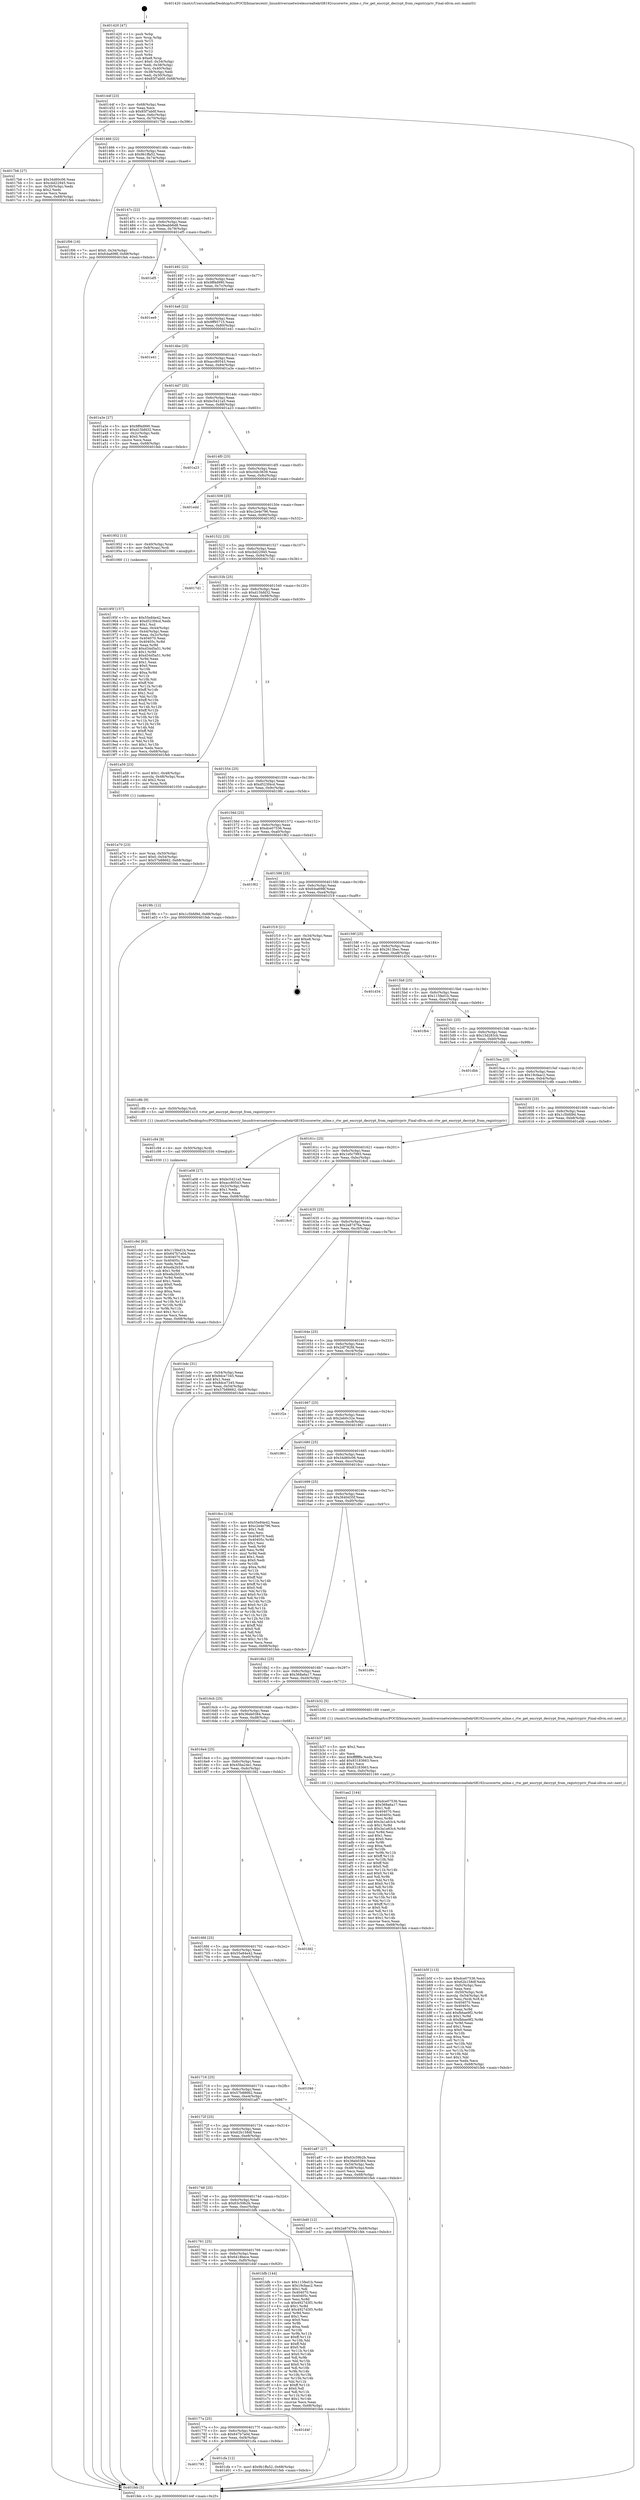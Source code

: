 digraph "0x401420" {
  label = "0x401420 (/mnt/c/Users/mathe/Desktop/tcc/POCII/binaries/extr_linuxdriversnetwirelessrealtekrtl8192cucorertw_mlme.c_rtw_get_encrypt_decrypt_from_registrypriv_Final-ollvm.out::main(0))"
  labelloc = "t"
  node[shape=record]

  Entry [label="",width=0.3,height=0.3,shape=circle,fillcolor=black,style=filled]
  "0x40144f" [label="{
     0x40144f [23]\l
     | [instrs]\l
     &nbsp;&nbsp;0x40144f \<+3\>: mov -0x68(%rbp),%eax\l
     &nbsp;&nbsp;0x401452 \<+2\>: mov %eax,%ecx\l
     &nbsp;&nbsp;0x401454 \<+6\>: sub $0x85f7ab0f,%ecx\l
     &nbsp;&nbsp;0x40145a \<+3\>: mov %eax,-0x6c(%rbp)\l
     &nbsp;&nbsp;0x40145d \<+3\>: mov %ecx,-0x70(%rbp)\l
     &nbsp;&nbsp;0x401460 \<+6\>: je 00000000004017b6 \<main+0x396\>\l
  }"]
  "0x4017b6" [label="{
     0x4017b6 [27]\l
     | [instrs]\l
     &nbsp;&nbsp;0x4017b6 \<+5\>: mov $0x34d60c06,%eax\l
     &nbsp;&nbsp;0x4017bb \<+5\>: mov $0xcbd22945,%ecx\l
     &nbsp;&nbsp;0x4017c0 \<+3\>: mov -0x30(%rbp),%edx\l
     &nbsp;&nbsp;0x4017c3 \<+3\>: cmp $0x2,%edx\l
     &nbsp;&nbsp;0x4017c6 \<+3\>: cmovne %ecx,%eax\l
     &nbsp;&nbsp;0x4017c9 \<+3\>: mov %eax,-0x68(%rbp)\l
     &nbsp;&nbsp;0x4017cc \<+5\>: jmp 0000000000401feb \<main+0xbcb\>\l
  }"]
  "0x401466" [label="{
     0x401466 [22]\l
     | [instrs]\l
     &nbsp;&nbsp;0x401466 \<+5\>: jmp 000000000040146b \<main+0x4b\>\l
     &nbsp;&nbsp;0x40146b \<+3\>: mov -0x6c(%rbp),%eax\l
     &nbsp;&nbsp;0x40146e \<+5\>: sub $0x9b1ffa52,%eax\l
     &nbsp;&nbsp;0x401473 \<+3\>: mov %eax,-0x74(%rbp)\l
     &nbsp;&nbsp;0x401476 \<+6\>: je 0000000000401f06 \<main+0xae6\>\l
  }"]
  "0x401feb" [label="{
     0x401feb [5]\l
     | [instrs]\l
     &nbsp;&nbsp;0x401feb \<+5\>: jmp 000000000040144f \<main+0x2f\>\l
  }"]
  "0x401420" [label="{
     0x401420 [47]\l
     | [instrs]\l
     &nbsp;&nbsp;0x401420 \<+1\>: push %rbp\l
     &nbsp;&nbsp;0x401421 \<+3\>: mov %rsp,%rbp\l
     &nbsp;&nbsp;0x401424 \<+2\>: push %r15\l
     &nbsp;&nbsp;0x401426 \<+2\>: push %r14\l
     &nbsp;&nbsp;0x401428 \<+2\>: push %r13\l
     &nbsp;&nbsp;0x40142a \<+2\>: push %r12\l
     &nbsp;&nbsp;0x40142c \<+1\>: push %rbx\l
     &nbsp;&nbsp;0x40142d \<+7\>: sub $0xe8,%rsp\l
     &nbsp;&nbsp;0x401434 \<+7\>: movl $0x0,-0x34(%rbp)\l
     &nbsp;&nbsp;0x40143b \<+3\>: mov %edi,-0x38(%rbp)\l
     &nbsp;&nbsp;0x40143e \<+4\>: mov %rsi,-0x40(%rbp)\l
     &nbsp;&nbsp;0x401442 \<+3\>: mov -0x38(%rbp),%edi\l
     &nbsp;&nbsp;0x401445 \<+3\>: mov %edi,-0x30(%rbp)\l
     &nbsp;&nbsp;0x401448 \<+7\>: movl $0x85f7ab0f,-0x68(%rbp)\l
  }"]
  Exit [label="",width=0.3,height=0.3,shape=circle,fillcolor=black,style=filled,peripheries=2]
  "0x401f06" [label="{
     0x401f06 [19]\l
     | [instrs]\l
     &nbsp;&nbsp;0x401f06 \<+7\>: movl $0x0,-0x34(%rbp)\l
     &nbsp;&nbsp;0x401f0d \<+7\>: movl $0xfcba698f,-0x68(%rbp)\l
     &nbsp;&nbsp;0x401f14 \<+5\>: jmp 0000000000401feb \<main+0xbcb\>\l
  }"]
  "0x40147c" [label="{
     0x40147c [22]\l
     | [instrs]\l
     &nbsp;&nbsp;0x40147c \<+5\>: jmp 0000000000401481 \<main+0x61\>\l
     &nbsp;&nbsp;0x401481 \<+3\>: mov -0x6c(%rbp),%eax\l
     &nbsp;&nbsp;0x401484 \<+5\>: sub $0x9eabb6d8,%eax\l
     &nbsp;&nbsp;0x401489 \<+3\>: mov %eax,-0x78(%rbp)\l
     &nbsp;&nbsp;0x40148c \<+6\>: je 0000000000401ef5 \<main+0xad5\>\l
  }"]
  "0x401793" [label="{
     0x401793\l
  }", style=dashed]
  "0x401ef5" [label="{
     0x401ef5\l
  }", style=dashed]
  "0x401492" [label="{
     0x401492 [22]\l
     | [instrs]\l
     &nbsp;&nbsp;0x401492 \<+5\>: jmp 0000000000401497 \<main+0x77\>\l
     &nbsp;&nbsp;0x401497 \<+3\>: mov -0x6c(%rbp),%eax\l
     &nbsp;&nbsp;0x40149a \<+5\>: sub $0x9ff4d990,%eax\l
     &nbsp;&nbsp;0x40149f \<+3\>: mov %eax,-0x7c(%rbp)\l
     &nbsp;&nbsp;0x4014a2 \<+6\>: je 0000000000401ee9 \<main+0xac9\>\l
  }"]
  "0x401cfa" [label="{
     0x401cfa [12]\l
     | [instrs]\l
     &nbsp;&nbsp;0x401cfa \<+7\>: movl $0x9b1ffa52,-0x68(%rbp)\l
     &nbsp;&nbsp;0x401d01 \<+5\>: jmp 0000000000401feb \<main+0xbcb\>\l
  }"]
  "0x401ee9" [label="{
     0x401ee9\l
  }", style=dashed]
  "0x4014a8" [label="{
     0x4014a8 [22]\l
     | [instrs]\l
     &nbsp;&nbsp;0x4014a8 \<+5\>: jmp 00000000004014ad \<main+0x8d\>\l
     &nbsp;&nbsp;0x4014ad \<+3\>: mov -0x6c(%rbp),%eax\l
     &nbsp;&nbsp;0x4014b0 \<+5\>: sub $0x9ff95715,%eax\l
     &nbsp;&nbsp;0x4014b5 \<+3\>: mov %eax,-0x80(%rbp)\l
     &nbsp;&nbsp;0x4014b8 \<+6\>: je 0000000000401e41 \<main+0xa21\>\l
  }"]
  "0x40177a" [label="{
     0x40177a [25]\l
     | [instrs]\l
     &nbsp;&nbsp;0x40177a \<+5\>: jmp 000000000040177f \<main+0x35f\>\l
     &nbsp;&nbsp;0x40177f \<+3\>: mov -0x6c(%rbp),%eax\l
     &nbsp;&nbsp;0x401782 \<+5\>: sub $0x647b7a0d,%eax\l
     &nbsp;&nbsp;0x401787 \<+6\>: mov %eax,-0xf4(%rbp)\l
     &nbsp;&nbsp;0x40178d \<+6\>: je 0000000000401cfa \<main+0x8da\>\l
  }"]
  "0x401e41" [label="{
     0x401e41\l
  }", style=dashed]
  "0x4014be" [label="{
     0x4014be [25]\l
     | [instrs]\l
     &nbsp;&nbsp;0x4014be \<+5\>: jmp 00000000004014c3 \<main+0xa3\>\l
     &nbsp;&nbsp;0x4014c3 \<+3\>: mov -0x6c(%rbp),%eax\l
     &nbsp;&nbsp;0x4014c6 \<+5\>: sub $0xacc80543,%eax\l
     &nbsp;&nbsp;0x4014cb \<+6\>: mov %eax,-0x84(%rbp)\l
     &nbsp;&nbsp;0x4014d1 \<+6\>: je 0000000000401a3e \<main+0x61e\>\l
  }"]
  "0x401d4f" [label="{
     0x401d4f\l
  }", style=dashed]
  "0x401a3e" [label="{
     0x401a3e [27]\l
     | [instrs]\l
     &nbsp;&nbsp;0x401a3e \<+5\>: mov $0x9ff4d990,%eax\l
     &nbsp;&nbsp;0x401a43 \<+5\>: mov $0xd15bfd32,%ecx\l
     &nbsp;&nbsp;0x401a48 \<+3\>: mov -0x2c(%rbp),%edx\l
     &nbsp;&nbsp;0x401a4b \<+3\>: cmp $0x0,%edx\l
     &nbsp;&nbsp;0x401a4e \<+3\>: cmove %ecx,%eax\l
     &nbsp;&nbsp;0x401a51 \<+3\>: mov %eax,-0x68(%rbp)\l
     &nbsp;&nbsp;0x401a54 \<+5\>: jmp 0000000000401feb \<main+0xbcb\>\l
  }"]
  "0x4014d7" [label="{
     0x4014d7 [25]\l
     | [instrs]\l
     &nbsp;&nbsp;0x4014d7 \<+5\>: jmp 00000000004014dc \<main+0xbc\>\l
     &nbsp;&nbsp;0x4014dc \<+3\>: mov -0x6c(%rbp),%eax\l
     &nbsp;&nbsp;0x4014df \<+5\>: sub $0xbc5421a5,%eax\l
     &nbsp;&nbsp;0x4014e4 \<+6\>: mov %eax,-0x88(%rbp)\l
     &nbsp;&nbsp;0x4014ea \<+6\>: je 0000000000401a23 \<main+0x603\>\l
  }"]
  "0x401c9d" [label="{
     0x401c9d [93]\l
     | [instrs]\l
     &nbsp;&nbsp;0x401c9d \<+5\>: mov $0x115fed1b,%eax\l
     &nbsp;&nbsp;0x401ca2 \<+5\>: mov $0x647b7a0d,%ecx\l
     &nbsp;&nbsp;0x401ca7 \<+7\>: mov 0x404070,%edx\l
     &nbsp;&nbsp;0x401cae \<+7\>: mov 0x40405c,%esi\l
     &nbsp;&nbsp;0x401cb5 \<+3\>: mov %edx,%r8d\l
     &nbsp;&nbsp;0x401cb8 \<+7\>: add $0xefa2b534,%r8d\l
     &nbsp;&nbsp;0x401cbf \<+4\>: sub $0x1,%r8d\l
     &nbsp;&nbsp;0x401cc3 \<+7\>: sub $0xefa2b534,%r8d\l
     &nbsp;&nbsp;0x401cca \<+4\>: imul %r8d,%edx\l
     &nbsp;&nbsp;0x401cce \<+3\>: and $0x1,%edx\l
     &nbsp;&nbsp;0x401cd1 \<+3\>: cmp $0x0,%edx\l
     &nbsp;&nbsp;0x401cd4 \<+4\>: sete %r9b\l
     &nbsp;&nbsp;0x401cd8 \<+3\>: cmp $0xa,%esi\l
     &nbsp;&nbsp;0x401cdb \<+4\>: setl %r10b\l
     &nbsp;&nbsp;0x401cdf \<+3\>: mov %r9b,%r11b\l
     &nbsp;&nbsp;0x401ce2 \<+3\>: and %r10b,%r11b\l
     &nbsp;&nbsp;0x401ce5 \<+3\>: xor %r10b,%r9b\l
     &nbsp;&nbsp;0x401ce8 \<+3\>: or %r9b,%r11b\l
     &nbsp;&nbsp;0x401ceb \<+4\>: test $0x1,%r11b\l
     &nbsp;&nbsp;0x401cef \<+3\>: cmovne %ecx,%eax\l
     &nbsp;&nbsp;0x401cf2 \<+3\>: mov %eax,-0x68(%rbp)\l
     &nbsp;&nbsp;0x401cf5 \<+5\>: jmp 0000000000401feb \<main+0xbcb\>\l
  }"]
  "0x401a23" [label="{
     0x401a23\l
  }", style=dashed]
  "0x4014f0" [label="{
     0x4014f0 [25]\l
     | [instrs]\l
     &nbsp;&nbsp;0x4014f0 \<+5\>: jmp 00000000004014f5 \<main+0xd5\>\l
     &nbsp;&nbsp;0x4014f5 \<+3\>: mov -0x6c(%rbp),%eax\l
     &nbsp;&nbsp;0x4014f8 \<+5\>: sub $0xc0dc3639,%eax\l
     &nbsp;&nbsp;0x4014fd \<+6\>: mov %eax,-0x8c(%rbp)\l
     &nbsp;&nbsp;0x401503 \<+6\>: je 0000000000401edd \<main+0xabd\>\l
  }"]
  "0x401c94" [label="{
     0x401c94 [9]\l
     | [instrs]\l
     &nbsp;&nbsp;0x401c94 \<+4\>: mov -0x50(%rbp),%rdi\l
     &nbsp;&nbsp;0x401c98 \<+5\>: call 0000000000401030 \<free@plt\>\l
     | [calls]\l
     &nbsp;&nbsp;0x401030 \{1\} (unknown)\l
  }"]
  "0x401edd" [label="{
     0x401edd\l
  }", style=dashed]
  "0x401509" [label="{
     0x401509 [25]\l
     | [instrs]\l
     &nbsp;&nbsp;0x401509 \<+5\>: jmp 000000000040150e \<main+0xee\>\l
     &nbsp;&nbsp;0x40150e \<+3\>: mov -0x6c(%rbp),%eax\l
     &nbsp;&nbsp;0x401511 \<+5\>: sub $0xc2e4e796,%eax\l
     &nbsp;&nbsp;0x401516 \<+6\>: mov %eax,-0x90(%rbp)\l
     &nbsp;&nbsp;0x40151c \<+6\>: je 0000000000401952 \<main+0x532\>\l
  }"]
  "0x401761" [label="{
     0x401761 [25]\l
     | [instrs]\l
     &nbsp;&nbsp;0x401761 \<+5\>: jmp 0000000000401766 \<main+0x346\>\l
     &nbsp;&nbsp;0x401766 \<+3\>: mov -0x6c(%rbp),%eax\l
     &nbsp;&nbsp;0x401769 \<+5\>: sub $0x6418bece,%eax\l
     &nbsp;&nbsp;0x40176e \<+6\>: mov %eax,-0xf0(%rbp)\l
     &nbsp;&nbsp;0x401774 \<+6\>: je 0000000000401d4f \<main+0x92f\>\l
  }"]
  "0x401952" [label="{
     0x401952 [13]\l
     | [instrs]\l
     &nbsp;&nbsp;0x401952 \<+4\>: mov -0x40(%rbp),%rax\l
     &nbsp;&nbsp;0x401956 \<+4\>: mov 0x8(%rax),%rdi\l
     &nbsp;&nbsp;0x40195a \<+5\>: call 0000000000401060 \<atoi@plt\>\l
     | [calls]\l
     &nbsp;&nbsp;0x401060 \{1\} (unknown)\l
  }"]
  "0x401522" [label="{
     0x401522 [25]\l
     | [instrs]\l
     &nbsp;&nbsp;0x401522 \<+5\>: jmp 0000000000401527 \<main+0x107\>\l
     &nbsp;&nbsp;0x401527 \<+3\>: mov -0x6c(%rbp),%eax\l
     &nbsp;&nbsp;0x40152a \<+5\>: sub $0xcbd22945,%eax\l
     &nbsp;&nbsp;0x40152f \<+6\>: mov %eax,-0x94(%rbp)\l
     &nbsp;&nbsp;0x401535 \<+6\>: je 00000000004017d1 \<main+0x3b1\>\l
  }"]
  "0x401bfb" [label="{
     0x401bfb [144]\l
     | [instrs]\l
     &nbsp;&nbsp;0x401bfb \<+5\>: mov $0x115fed1b,%eax\l
     &nbsp;&nbsp;0x401c00 \<+5\>: mov $0x19cfaac2,%ecx\l
     &nbsp;&nbsp;0x401c05 \<+2\>: mov $0x1,%dl\l
     &nbsp;&nbsp;0x401c07 \<+7\>: mov 0x404070,%esi\l
     &nbsp;&nbsp;0x401c0e \<+7\>: mov 0x40405c,%edi\l
     &nbsp;&nbsp;0x401c15 \<+3\>: mov %esi,%r8d\l
     &nbsp;&nbsp;0x401c18 \<+7\>: sub $0x4927d3f3,%r8d\l
     &nbsp;&nbsp;0x401c1f \<+4\>: sub $0x1,%r8d\l
     &nbsp;&nbsp;0x401c23 \<+7\>: add $0x4927d3f3,%r8d\l
     &nbsp;&nbsp;0x401c2a \<+4\>: imul %r8d,%esi\l
     &nbsp;&nbsp;0x401c2e \<+3\>: and $0x1,%esi\l
     &nbsp;&nbsp;0x401c31 \<+3\>: cmp $0x0,%esi\l
     &nbsp;&nbsp;0x401c34 \<+4\>: sete %r9b\l
     &nbsp;&nbsp;0x401c38 \<+3\>: cmp $0xa,%edi\l
     &nbsp;&nbsp;0x401c3b \<+4\>: setl %r10b\l
     &nbsp;&nbsp;0x401c3f \<+3\>: mov %r9b,%r11b\l
     &nbsp;&nbsp;0x401c42 \<+4\>: xor $0xff,%r11b\l
     &nbsp;&nbsp;0x401c46 \<+3\>: mov %r10b,%bl\l
     &nbsp;&nbsp;0x401c49 \<+3\>: xor $0xff,%bl\l
     &nbsp;&nbsp;0x401c4c \<+3\>: xor $0x0,%dl\l
     &nbsp;&nbsp;0x401c4f \<+3\>: mov %r11b,%r14b\l
     &nbsp;&nbsp;0x401c52 \<+4\>: and $0x0,%r14b\l
     &nbsp;&nbsp;0x401c56 \<+3\>: and %dl,%r9b\l
     &nbsp;&nbsp;0x401c59 \<+3\>: mov %bl,%r15b\l
     &nbsp;&nbsp;0x401c5c \<+4\>: and $0x0,%r15b\l
     &nbsp;&nbsp;0x401c60 \<+3\>: and %dl,%r10b\l
     &nbsp;&nbsp;0x401c63 \<+3\>: or %r9b,%r14b\l
     &nbsp;&nbsp;0x401c66 \<+3\>: or %r10b,%r15b\l
     &nbsp;&nbsp;0x401c69 \<+3\>: xor %r15b,%r14b\l
     &nbsp;&nbsp;0x401c6c \<+3\>: or %bl,%r11b\l
     &nbsp;&nbsp;0x401c6f \<+4\>: xor $0xff,%r11b\l
     &nbsp;&nbsp;0x401c73 \<+3\>: or $0x0,%dl\l
     &nbsp;&nbsp;0x401c76 \<+3\>: and %dl,%r11b\l
     &nbsp;&nbsp;0x401c79 \<+3\>: or %r11b,%r14b\l
     &nbsp;&nbsp;0x401c7c \<+4\>: test $0x1,%r14b\l
     &nbsp;&nbsp;0x401c80 \<+3\>: cmovne %ecx,%eax\l
     &nbsp;&nbsp;0x401c83 \<+3\>: mov %eax,-0x68(%rbp)\l
     &nbsp;&nbsp;0x401c86 \<+5\>: jmp 0000000000401feb \<main+0xbcb\>\l
  }"]
  "0x4017d1" [label="{
     0x4017d1\l
  }", style=dashed]
  "0x40153b" [label="{
     0x40153b [25]\l
     | [instrs]\l
     &nbsp;&nbsp;0x40153b \<+5\>: jmp 0000000000401540 \<main+0x120\>\l
     &nbsp;&nbsp;0x401540 \<+3\>: mov -0x6c(%rbp),%eax\l
     &nbsp;&nbsp;0x401543 \<+5\>: sub $0xd15bfd32,%eax\l
     &nbsp;&nbsp;0x401548 \<+6\>: mov %eax,-0x98(%rbp)\l
     &nbsp;&nbsp;0x40154e \<+6\>: je 0000000000401a59 \<main+0x639\>\l
  }"]
  "0x401748" [label="{
     0x401748 [25]\l
     | [instrs]\l
     &nbsp;&nbsp;0x401748 \<+5\>: jmp 000000000040174d \<main+0x32d\>\l
     &nbsp;&nbsp;0x40174d \<+3\>: mov -0x6c(%rbp),%eax\l
     &nbsp;&nbsp;0x401750 \<+5\>: sub $0x63c59b2b,%eax\l
     &nbsp;&nbsp;0x401755 \<+6\>: mov %eax,-0xec(%rbp)\l
     &nbsp;&nbsp;0x40175b \<+6\>: je 0000000000401bfb \<main+0x7db\>\l
  }"]
  "0x401a59" [label="{
     0x401a59 [23]\l
     | [instrs]\l
     &nbsp;&nbsp;0x401a59 \<+7\>: movl $0x1,-0x48(%rbp)\l
     &nbsp;&nbsp;0x401a60 \<+4\>: movslq -0x48(%rbp),%rax\l
     &nbsp;&nbsp;0x401a64 \<+4\>: shl $0x2,%rax\l
     &nbsp;&nbsp;0x401a68 \<+3\>: mov %rax,%rdi\l
     &nbsp;&nbsp;0x401a6b \<+5\>: call 0000000000401050 \<malloc@plt\>\l
     | [calls]\l
     &nbsp;&nbsp;0x401050 \{1\} (unknown)\l
  }"]
  "0x401554" [label="{
     0x401554 [25]\l
     | [instrs]\l
     &nbsp;&nbsp;0x401554 \<+5\>: jmp 0000000000401559 \<main+0x139\>\l
     &nbsp;&nbsp;0x401559 \<+3\>: mov -0x6c(%rbp),%eax\l
     &nbsp;&nbsp;0x40155c \<+5\>: sub $0xd523f4cd,%eax\l
     &nbsp;&nbsp;0x401561 \<+6\>: mov %eax,-0x9c(%rbp)\l
     &nbsp;&nbsp;0x401567 \<+6\>: je 00000000004019fc \<main+0x5dc\>\l
  }"]
  "0x401bd0" [label="{
     0x401bd0 [12]\l
     | [instrs]\l
     &nbsp;&nbsp;0x401bd0 \<+7\>: movl $0x2a87d76a,-0x68(%rbp)\l
     &nbsp;&nbsp;0x401bd7 \<+5\>: jmp 0000000000401feb \<main+0xbcb\>\l
  }"]
  "0x4019fc" [label="{
     0x4019fc [12]\l
     | [instrs]\l
     &nbsp;&nbsp;0x4019fc \<+7\>: movl $0x1c5bfd9d,-0x68(%rbp)\l
     &nbsp;&nbsp;0x401a03 \<+5\>: jmp 0000000000401feb \<main+0xbcb\>\l
  }"]
  "0x40156d" [label="{
     0x40156d [25]\l
     | [instrs]\l
     &nbsp;&nbsp;0x40156d \<+5\>: jmp 0000000000401572 \<main+0x152\>\l
     &nbsp;&nbsp;0x401572 \<+3\>: mov -0x6c(%rbp),%eax\l
     &nbsp;&nbsp;0x401575 \<+5\>: sub $0xdce07536,%eax\l
     &nbsp;&nbsp;0x40157a \<+6\>: mov %eax,-0xa0(%rbp)\l
     &nbsp;&nbsp;0x401580 \<+6\>: je 0000000000401f62 \<main+0xb42\>\l
  }"]
  "0x401b5f" [label="{
     0x401b5f [113]\l
     | [instrs]\l
     &nbsp;&nbsp;0x401b5f \<+5\>: mov $0xdce07536,%ecx\l
     &nbsp;&nbsp;0x401b64 \<+5\>: mov $0x62b158df,%edx\l
     &nbsp;&nbsp;0x401b69 \<+6\>: mov -0xfc(%rbp),%esi\l
     &nbsp;&nbsp;0x401b6f \<+3\>: imul %eax,%esi\l
     &nbsp;&nbsp;0x401b72 \<+4\>: mov -0x50(%rbp),%rdi\l
     &nbsp;&nbsp;0x401b76 \<+4\>: movslq -0x54(%rbp),%r8\l
     &nbsp;&nbsp;0x401b7a \<+4\>: mov %esi,(%rdi,%r8,4)\l
     &nbsp;&nbsp;0x401b7e \<+7\>: mov 0x404070,%eax\l
     &nbsp;&nbsp;0x401b85 \<+7\>: mov 0x40405c,%esi\l
     &nbsp;&nbsp;0x401b8c \<+3\>: mov %eax,%r9d\l
     &nbsp;&nbsp;0x401b8f \<+7\>: add $0xfbbae9f2,%r9d\l
     &nbsp;&nbsp;0x401b96 \<+4\>: sub $0x1,%r9d\l
     &nbsp;&nbsp;0x401b9a \<+7\>: sub $0xfbbae9f2,%r9d\l
     &nbsp;&nbsp;0x401ba1 \<+4\>: imul %r9d,%eax\l
     &nbsp;&nbsp;0x401ba5 \<+3\>: and $0x1,%eax\l
     &nbsp;&nbsp;0x401ba8 \<+3\>: cmp $0x0,%eax\l
     &nbsp;&nbsp;0x401bab \<+4\>: sete %r10b\l
     &nbsp;&nbsp;0x401baf \<+3\>: cmp $0xa,%esi\l
     &nbsp;&nbsp;0x401bb2 \<+4\>: setl %r11b\l
     &nbsp;&nbsp;0x401bb6 \<+3\>: mov %r10b,%bl\l
     &nbsp;&nbsp;0x401bb9 \<+3\>: and %r11b,%bl\l
     &nbsp;&nbsp;0x401bbc \<+3\>: xor %r11b,%r10b\l
     &nbsp;&nbsp;0x401bbf \<+3\>: or %r10b,%bl\l
     &nbsp;&nbsp;0x401bc2 \<+3\>: test $0x1,%bl\l
     &nbsp;&nbsp;0x401bc5 \<+3\>: cmovne %edx,%ecx\l
     &nbsp;&nbsp;0x401bc8 \<+3\>: mov %ecx,-0x68(%rbp)\l
     &nbsp;&nbsp;0x401bcb \<+5\>: jmp 0000000000401feb \<main+0xbcb\>\l
  }"]
  "0x401f62" [label="{
     0x401f62\l
  }", style=dashed]
  "0x401586" [label="{
     0x401586 [25]\l
     | [instrs]\l
     &nbsp;&nbsp;0x401586 \<+5\>: jmp 000000000040158b \<main+0x16b\>\l
     &nbsp;&nbsp;0x40158b \<+3\>: mov -0x6c(%rbp),%eax\l
     &nbsp;&nbsp;0x40158e \<+5\>: sub $0xfcba698f,%eax\l
     &nbsp;&nbsp;0x401593 \<+6\>: mov %eax,-0xa4(%rbp)\l
     &nbsp;&nbsp;0x401599 \<+6\>: je 0000000000401f19 \<main+0xaf9\>\l
  }"]
  "0x401b37" [label="{
     0x401b37 [40]\l
     | [instrs]\l
     &nbsp;&nbsp;0x401b37 \<+5\>: mov $0x2,%ecx\l
     &nbsp;&nbsp;0x401b3c \<+1\>: cltd\l
     &nbsp;&nbsp;0x401b3d \<+2\>: idiv %ecx\l
     &nbsp;&nbsp;0x401b3f \<+6\>: imul $0xfffffffe,%edx,%ecx\l
     &nbsp;&nbsp;0x401b45 \<+6\>: add $0x83183663,%ecx\l
     &nbsp;&nbsp;0x401b4b \<+3\>: add $0x1,%ecx\l
     &nbsp;&nbsp;0x401b4e \<+6\>: sub $0x83183663,%ecx\l
     &nbsp;&nbsp;0x401b54 \<+6\>: mov %ecx,-0xfc(%rbp)\l
     &nbsp;&nbsp;0x401b5a \<+5\>: call 0000000000401160 \<next_i\>\l
     | [calls]\l
     &nbsp;&nbsp;0x401160 \{1\} (/mnt/c/Users/mathe/Desktop/tcc/POCII/binaries/extr_linuxdriversnetwirelessrealtekrtl8192cucorertw_mlme.c_rtw_get_encrypt_decrypt_from_registrypriv_Final-ollvm.out::next_i)\l
  }"]
  "0x401f19" [label="{
     0x401f19 [21]\l
     | [instrs]\l
     &nbsp;&nbsp;0x401f19 \<+3\>: mov -0x34(%rbp),%eax\l
     &nbsp;&nbsp;0x401f1c \<+7\>: add $0xe8,%rsp\l
     &nbsp;&nbsp;0x401f23 \<+1\>: pop %rbx\l
     &nbsp;&nbsp;0x401f24 \<+2\>: pop %r12\l
     &nbsp;&nbsp;0x401f26 \<+2\>: pop %r13\l
     &nbsp;&nbsp;0x401f28 \<+2\>: pop %r14\l
     &nbsp;&nbsp;0x401f2a \<+2\>: pop %r15\l
     &nbsp;&nbsp;0x401f2c \<+1\>: pop %rbp\l
     &nbsp;&nbsp;0x401f2d \<+1\>: ret\l
  }"]
  "0x40159f" [label="{
     0x40159f [25]\l
     | [instrs]\l
     &nbsp;&nbsp;0x40159f \<+5\>: jmp 00000000004015a4 \<main+0x184\>\l
     &nbsp;&nbsp;0x4015a4 \<+3\>: mov -0x6c(%rbp),%eax\l
     &nbsp;&nbsp;0x4015a7 \<+5\>: sub $0x2613bec,%eax\l
     &nbsp;&nbsp;0x4015ac \<+6\>: mov %eax,-0xa8(%rbp)\l
     &nbsp;&nbsp;0x4015b2 \<+6\>: je 0000000000401d34 \<main+0x914\>\l
  }"]
  "0x40172f" [label="{
     0x40172f [25]\l
     | [instrs]\l
     &nbsp;&nbsp;0x40172f \<+5\>: jmp 0000000000401734 \<main+0x314\>\l
     &nbsp;&nbsp;0x401734 \<+3\>: mov -0x6c(%rbp),%eax\l
     &nbsp;&nbsp;0x401737 \<+5\>: sub $0x62b158df,%eax\l
     &nbsp;&nbsp;0x40173c \<+6\>: mov %eax,-0xe8(%rbp)\l
     &nbsp;&nbsp;0x401742 \<+6\>: je 0000000000401bd0 \<main+0x7b0\>\l
  }"]
  "0x401d34" [label="{
     0x401d34\l
  }", style=dashed]
  "0x4015b8" [label="{
     0x4015b8 [25]\l
     | [instrs]\l
     &nbsp;&nbsp;0x4015b8 \<+5\>: jmp 00000000004015bd \<main+0x19d\>\l
     &nbsp;&nbsp;0x4015bd \<+3\>: mov -0x6c(%rbp),%eax\l
     &nbsp;&nbsp;0x4015c0 \<+5\>: sub $0x115fed1b,%eax\l
     &nbsp;&nbsp;0x4015c5 \<+6\>: mov %eax,-0xac(%rbp)\l
     &nbsp;&nbsp;0x4015cb \<+6\>: je 0000000000401fb4 \<main+0xb94\>\l
  }"]
  "0x401a87" [label="{
     0x401a87 [27]\l
     | [instrs]\l
     &nbsp;&nbsp;0x401a87 \<+5\>: mov $0x63c59b2b,%eax\l
     &nbsp;&nbsp;0x401a8c \<+5\>: mov $0x36eb0384,%ecx\l
     &nbsp;&nbsp;0x401a91 \<+3\>: mov -0x54(%rbp),%edx\l
     &nbsp;&nbsp;0x401a94 \<+3\>: cmp -0x48(%rbp),%edx\l
     &nbsp;&nbsp;0x401a97 \<+3\>: cmovl %ecx,%eax\l
     &nbsp;&nbsp;0x401a9a \<+3\>: mov %eax,-0x68(%rbp)\l
     &nbsp;&nbsp;0x401a9d \<+5\>: jmp 0000000000401feb \<main+0xbcb\>\l
  }"]
  "0x401fb4" [label="{
     0x401fb4\l
  }", style=dashed]
  "0x4015d1" [label="{
     0x4015d1 [25]\l
     | [instrs]\l
     &nbsp;&nbsp;0x4015d1 \<+5\>: jmp 00000000004015d6 \<main+0x1b6\>\l
     &nbsp;&nbsp;0x4015d6 \<+3\>: mov -0x6c(%rbp),%eax\l
     &nbsp;&nbsp;0x4015d9 \<+5\>: sub $0x15d283cb,%eax\l
     &nbsp;&nbsp;0x4015de \<+6\>: mov %eax,-0xb0(%rbp)\l
     &nbsp;&nbsp;0x4015e4 \<+6\>: je 0000000000401dbb \<main+0x99b\>\l
  }"]
  "0x401716" [label="{
     0x401716 [25]\l
     | [instrs]\l
     &nbsp;&nbsp;0x401716 \<+5\>: jmp 000000000040171b \<main+0x2fb\>\l
     &nbsp;&nbsp;0x40171b \<+3\>: mov -0x6c(%rbp),%eax\l
     &nbsp;&nbsp;0x40171e \<+5\>: sub $0x57b88662,%eax\l
     &nbsp;&nbsp;0x401723 \<+6\>: mov %eax,-0xe4(%rbp)\l
     &nbsp;&nbsp;0x401729 \<+6\>: je 0000000000401a87 \<main+0x667\>\l
  }"]
  "0x401dbb" [label="{
     0x401dbb\l
  }", style=dashed]
  "0x4015ea" [label="{
     0x4015ea [25]\l
     | [instrs]\l
     &nbsp;&nbsp;0x4015ea \<+5\>: jmp 00000000004015ef \<main+0x1cf\>\l
     &nbsp;&nbsp;0x4015ef \<+3\>: mov -0x6c(%rbp),%eax\l
     &nbsp;&nbsp;0x4015f2 \<+5\>: sub $0x19cfaac2,%eax\l
     &nbsp;&nbsp;0x4015f7 \<+6\>: mov %eax,-0xb4(%rbp)\l
     &nbsp;&nbsp;0x4015fd \<+6\>: je 0000000000401c8b \<main+0x86b\>\l
  }"]
  "0x401f46" [label="{
     0x401f46\l
  }", style=dashed]
  "0x401c8b" [label="{
     0x401c8b [9]\l
     | [instrs]\l
     &nbsp;&nbsp;0x401c8b \<+4\>: mov -0x50(%rbp),%rdi\l
     &nbsp;&nbsp;0x401c8f \<+5\>: call 0000000000401410 \<rtw_get_encrypt_decrypt_from_registrypriv\>\l
     | [calls]\l
     &nbsp;&nbsp;0x401410 \{1\} (/mnt/c/Users/mathe/Desktop/tcc/POCII/binaries/extr_linuxdriversnetwirelessrealtekrtl8192cucorertw_mlme.c_rtw_get_encrypt_decrypt_from_registrypriv_Final-ollvm.out::rtw_get_encrypt_decrypt_from_registrypriv)\l
  }"]
  "0x401603" [label="{
     0x401603 [25]\l
     | [instrs]\l
     &nbsp;&nbsp;0x401603 \<+5\>: jmp 0000000000401608 \<main+0x1e8\>\l
     &nbsp;&nbsp;0x401608 \<+3\>: mov -0x6c(%rbp),%eax\l
     &nbsp;&nbsp;0x40160b \<+5\>: sub $0x1c5bfd9d,%eax\l
     &nbsp;&nbsp;0x401610 \<+6\>: mov %eax,-0xb8(%rbp)\l
     &nbsp;&nbsp;0x401616 \<+6\>: je 0000000000401a08 \<main+0x5e8\>\l
  }"]
  "0x4016fd" [label="{
     0x4016fd [25]\l
     | [instrs]\l
     &nbsp;&nbsp;0x4016fd \<+5\>: jmp 0000000000401702 \<main+0x2e2\>\l
     &nbsp;&nbsp;0x401702 \<+3\>: mov -0x6c(%rbp),%eax\l
     &nbsp;&nbsp;0x401705 \<+5\>: sub $0x55e84e42,%eax\l
     &nbsp;&nbsp;0x40170a \<+6\>: mov %eax,-0xe0(%rbp)\l
     &nbsp;&nbsp;0x401710 \<+6\>: je 0000000000401f46 \<main+0xb26\>\l
  }"]
  "0x401a08" [label="{
     0x401a08 [27]\l
     | [instrs]\l
     &nbsp;&nbsp;0x401a08 \<+5\>: mov $0xbc5421a5,%eax\l
     &nbsp;&nbsp;0x401a0d \<+5\>: mov $0xacc80543,%ecx\l
     &nbsp;&nbsp;0x401a12 \<+3\>: mov -0x2c(%rbp),%edx\l
     &nbsp;&nbsp;0x401a15 \<+3\>: cmp $0x1,%edx\l
     &nbsp;&nbsp;0x401a18 \<+3\>: cmovl %ecx,%eax\l
     &nbsp;&nbsp;0x401a1b \<+3\>: mov %eax,-0x68(%rbp)\l
     &nbsp;&nbsp;0x401a1e \<+5\>: jmp 0000000000401feb \<main+0xbcb\>\l
  }"]
  "0x40161c" [label="{
     0x40161c [25]\l
     | [instrs]\l
     &nbsp;&nbsp;0x40161c \<+5\>: jmp 0000000000401621 \<main+0x201\>\l
     &nbsp;&nbsp;0x401621 \<+3\>: mov -0x6c(%rbp),%eax\l
     &nbsp;&nbsp;0x401624 \<+5\>: sub $0x1e0c7993,%eax\l
     &nbsp;&nbsp;0x401629 \<+6\>: mov %eax,-0xbc(%rbp)\l
     &nbsp;&nbsp;0x40162f \<+6\>: je 00000000004018c0 \<main+0x4a0\>\l
  }"]
  "0x401fd2" [label="{
     0x401fd2\l
  }", style=dashed]
  "0x4018c0" [label="{
     0x4018c0\l
  }", style=dashed]
  "0x401635" [label="{
     0x401635 [25]\l
     | [instrs]\l
     &nbsp;&nbsp;0x401635 \<+5\>: jmp 000000000040163a \<main+0x21a\>\l
     &nbsp;&nbsp;0x40163a \<+3\>: mov -0x6c(%rbp),%eax\l
     &nbsp;&nbsp;0x40163d \<+5\>: sub $0x2a87d76a,%eax\l
     &nbsp;&nbsp;0x401642 \<+6\>: mov %eax,-0xc0(%rbp)\l
     &nbsp;&nbsp;0x401648 \<+6\>: je 0000000000401bdc \<main+0x7bc\>\l
  }"]
  "0x4016e4" [label="{
     0x4016e4 [25]\l
     | [instrs]\l
     &nbsp;&nbsp;0x4016e4 \<+5\>: jmp 00000000004016e9 \<main+0x2c9\>\l
     &nbsp;&nbsp;0x4016e9 \<+3\>: mov -0x6c(%rbp),%eax\l
     &nbsp;&nbsp;0x4016ec \<+5\>: sub $0x45ba24e1,%eax\l
     &nbsp;&nbsp;0x4016f1 \<+6\>: mov %eax,-0xdc(%rbp)\l
     &nbsp;&nbsp;0x4016f7 \<+6\>: je 0000000000401fd2 \<main+0xbb2\>\l
  }"]
  "0x401bdc" [label="{
     0x401bdc [31]\l
     | [instrs]\l
     &nbsp;&nbsp;0x401bdc \<+3\>: mov -0x54(%rbp),%eax\l
     &nbsp;&nbsp;0x401bdf \<+5\>: add $0x8dce7345,%eax\l
     &nbsp;&nbsp;0x401be4 \<+3\>: add $0x1,%eax\l
     &nbsp;&nbsp;0x401be7 \<+5\>: sub $0x8dce7345,%eax\l
     &nbsp;&nbsp;0x401bec \<+3\>: mov %eax,-0x54(%rbp)\l
     &nbsp;&nbsp;0x401bef \<+7\>: movl $0x57b88662,-0x68(%rbp)\l
     &nbsp;&nbsp;0x401bf6 \<+5\>: jmp 0000000000401feb \<main+0xbcb\>\l
  }"]
  "0x40164e" [label="{
     0x40164e [25]\l
     | [instrs]\l
     &nbsp;&nbsp;0x40164e \<+5\>: jmp 0000000000401653 \<main+0x233\>\l
     &nbsp;&nbsp;0x401653 \<+3\>: mov -0x6c(%rbp),%eax\l
     &nbsp;&nbsp;0x401656 \<+5\>: sub $0x2df782fd,%eax\l
     &nbsp;&nbsp;0x40165b \<+6\>: mov %eax,-0xc4(%rbp)\l
     &nbsp;&nbsp;0x401661 \<+6\>: je 0000000000401f2e \<main+0xb0e\>\l
  }"]
  "0x401aa2" [label="{
     0x401aa2 [144]\l
     | [instrs]\l
     &nbsp;&nbsp;0x401aa2 \<+5\>: mov $0xdce07536,%eax\l
     &nbsp;&nbsp;0x401aa7 \<+5\>: mov $0x368a6a17,%ecx\l
     &nbsp;&nbsp;0x401aac \<+2\>: mov $0x1,%dl\l
     &nbsp;&nbsp;0x401aae \<+7\>: mov 0x404070,%esi\l
     &nbsp;&nbsp;0x401ab5 \<+7\>: mov 0x40405c,%edi\l
     &nbsp;&nbsp;0x401abc \<+3\>: mov %esi,%r8d\l
     &nbsp;&nbsp;0x401abf \<+7\>: add $0x3a1a63c4,%r8d\l
     &nbsp;&nbsp;0x401ac6 \<+4\>: sub $0x1,%r8d\l
     &nbsp;&nbsp;0x401aca \<+7\>: sub $0x3a1a63c4,%r8d\l
     &nbsp;&nbsp;0x401ad1 \<+4\>: imul %r8d,%esi\l
     &nbsp;&nbsp;0x401ad5 \<+3\>: and $0x1,%esi\l
     &nbsp;&nbsp;0x401ad8 \<+3\>: cmp $0x0,%esi\l
     &nbsp;&nbsp;0x401adb \<+4\>: sete %r9b\l
     &nbsp;&nbsp;0x401adf \<+3\>: cmp $0xa,%edi\l
     &nbsp;&nbsp;0x401ae2 \<+4\>: setl %r10b\l
     &nbsp;&nbsp;0x401ae6 \<+3\>: mov %r9b,%r11b\l
     &nbsp;&nbsp;0x401ae9 \<+4\>: xor $0xff,%r11b\l
     &nbsp;&nbsp;0x401aed \<+3\>: mov %r10b,%bl\l
     &nbsp;&nbsp;0x401af0 \<+3\>: xor $0xff,%bl\l
     &nbsp;&nbsp;0x401af3 \<+3\>: xor $0x0,%dl\l
     &nbsp;&nbsp;0x401af6 \<+3\>: mov %r11b,%r14b\l
     &nbsp;&nbsp;0x401af9 \<+4\>: and $0x0,%r14b\l
     &nbsp;&nbsp;0x401afd \<+3\>: and %dl,%r9b\l
     &nbsp;&nbsp;0x401b00 \<+3\>: mov %bl,%r15b\l
     &nbsp;&nbsp;0x401b03 \<+4\>: and $0x0,%r15b\l
     &nbsp;&nbsp;0x401b07 \<+3\>: and %dl,%r10b\l
     &nbsp;&nbsp;0x401b0a \<+3\>: or %r9b,%r14b\l
     &nbsp;&nbsp;0x401b0d \<+3\>: or %r10b,%r15b\l
     &nbsp;&nbsp;0x401b10 \<+3\>: xor %r15b,%r14b\l
     &nbsp;&nbsp;0x401b13 \<+3\>: or %bl,%r11b\l
     &nbsp;&nbsp;0x401b16 \<+4\>: xor $0xff,%r11b\l
     &nbsp;&nbsp;0x401b1a \<+3\>: or $0x0,%dl\l
     &nbsp;&nbsp;0x401b1d \<+3\>: and %dl,%r11b\l
     &nbsp;&nbsp;0x401b20 \<+3\>: or %r11b,%r14b\l
     &nbsp;&nbsp;0x401b23 \<+4\>: test $0x1,%r14b\l
     &nbsp;&nbsp;0x401b27 \<+3\>: cmovne %ecx,%eax\l
     &nbsp;&nbsp;0x401b2a \<+3\>: mov %eax,-0x68(%rbp)\l
     &nbsp;&nbsp;0x401b2d \<+5\>: jmp 0000000000401feb \<main+0xbcb\>\l
  }"]
  "0x401f2e" [label="{
     0x401f2e\l
  }", style=dashed]
  "0x401667" [label="{
     0x401667 [25]\l
     | [instrs]\l
     &nbsp;&nbsp;0x401667 \<+5\>: jmp 000000000040166c \<main+0x24c\>\l
     &nbsp;&nbsp;0x40166c \<+3\>: mov -0x6c(%rbp),%eax\l
     &nbsp;&nbsp;0x40166f \<+5\>: sub $0x2eb0c32e,%eax\l
     &nbsp;&nbsp;0x401674 \<+6\>: mov %eax,-0xc8(%rbp)\l
     &nbsp;&nbsp;0x40167a \<+6\>: je 0000000000401861 \<main+0x441\>\l
  }"]
  "0x4016cb" [label="{
     0x4016cb [25]\l
     | [instrs]\l
     &nbsp;&nbsp;0x4016cb \<+5\>: jmp 00000000004016d0 \<main+0x2b0\>\l
     &nbsp;&nbsp;0x4016d0 \<+3\>: mov -0x6c(%rbp),%eax\l
     &nbsp;&nbsp;0x4016d3 \<+5\>: sub $0x36eb0384,%eax\l
     &nbsp;&nbsp;0x4016d8 \<+6\>: mov %eax,-0xd8(%rbp)\l
     &nbsp;&nbsp;0x4016de \<+6\>: je 0000000000401aa2 \<main+0x682\>\l
  }"]
  "0x401861" [label="{
     0x401861\l
  }", style=dashed]
  "0x401680" [label="{
     0x401680 [25]\l
     | [instrs]\l
     &nbsp;&nbsp;0x401680 \<+5\>: jmp 0000000000401685 \<main+0x265\>\l
     &nbsp;&nbsp;0x401685 \<+3\>: mov -0x6c(%rbp),%eax\l
     &nbsp;&nbsp;0x401688 \<+5\>: sub $0x34d60c06,%eax\l
     &nbsp;&nbsp;0x40168d \<+6\>: mov %eax,-0xcc(%rbp)\l
     &nbsp;&nbsp;0x401693 \<+6\>: je 00000000004018cc \<main+0x4ac\>\l
  }"]
  "0x401b32" [label="{
     0x401b32 [5]\l
     | [instrs]\l
     &nbsp;&nbsp;0x401b32 \<+5\>: call 0000000000401160 \<next_i\>\l
     | [calls]\l
     &nbsp;&nbsp;0x401160 \{1\} (/mnt/c/Users/mathe/Desktop/tcc/POCII/binaries/extr_linuxdriversnetwirelessrealtekrtl8192cucorertw_mlme.c_rtw_get_encrypt_decrypt_from_registrypriv_Final-ollvm.out::next_i)\l
  }"]
  "0x4018cc" [label="{
     0x4018cc [134]\l
     | [instrs]\l
     &nbsp;&nbsp;0x4018cc \<+5\>: mov $0x55e84e42,%eax\l
     &nbsp;&nbsp;0x4018d1 \<+5\>: mov $0xc2e4e796,%ecx\l
     &nbsp;&nbsp;0x4018d6 \<+2\>: mov $0x1,%dl\l
     &nbsp;&nbsp;0x4018d8 \<+2\>: xor %esi,%esi\l
     &nbsp;&nbsp;0x4018da \<+7\>: mov 0x404070,%edi\l
     &nbsp;&nbsp;0x4018e1 \<+8\>: mov 0x40405c,%r8d\l
     &nbsp;&nbsp;0x4018e9 \<+3\>: sub $0x1,%esi\l
     &nbsp;&nbsp;0x4018ec \<+3\>: mov %edi,%r9d\l
     &nbsp;&nbsp;0x4018ef \<+3\>: add %esi,%r9d\l
     &nbsp;&nbsp;0x4018f2 \<+4\>: imul %r9d,%edi\l
     &nbsp;&nbsp;0x4018f6 \<+3\>: and $0x1,%edi\l
     &nbsp;&nbsp;0x4018f9 \<+3\>: cmp $0x0,%edi\l
     &nbsp;&nbsp;0x4018fc \<+4\>: sete %r10b\l
     &nbsp;&nbsp;0x401900 \<+4\>: cmp $0xa,%r8d\l
     &nbsp;&nbsp;0x401904 \<+4\>: setl %r11b\l
     &nbsp;&nbsp;0x401908 \<+3\>: mov %r10b,%bl\l
     &nbsp;&nbsp;0x40190b \<+3\>: xor $0xff,%bl\l
     &nbsp;&nbsp;0x40190e \<+3\>: mov %r11b,%r14b\l
     &nbsp;&nbsp;0x401911 \<+4\>: xor $0xff,%r14b\l
     &nbsp;&nbsp;0x401915 \<+3\>: xor $0x0,%dl\l
     &nbsp;&nbsp;0x401918 \<+3\>: mov %bl,%r15b\l
     &nbsp;&nbsp;0x40191b \<+4\>: and $0x0,%r15b\l
     &nbsp;&nbsp;0x40191f \<+3\>: and %dl,%r10b\l
     &nbsp;&nbsp;0x401922 \<+3\>: mov %r14b,%r12b\l
     &nbsp;&nbsp;0x401925 \<+4\>: and $0x0,%r12b\l
     &nbsp;&nbsp;0x401929 \<+3\>: and %dl,%r11b\l
     &nbsp;&nbsp;0x40192c \<+3\>: or %r10b,%r15b\l
     &nbsp;&nbsp;0x40192f \<+3\>: or %r11b,%r12b\l
     &nbsp;&nbsp;0x401932 \<+3\>: xor %r12b,%r15b\l
     &nbsp;&nbsp;0x401935 \<+3\>: or %r14b,%bl\l
     &nbsp;&nbsp;0x401938 \<+3\>: xor $0xff,%bl\l
     &nbsp;&nbsp;0x40193b \<+3\>: or $0x0,%dl\l
     &nbsp;&nbsp;0x40193e \<+2\>: and %dl,%bl\l
     &nbsp;&nbsp;0x401940 \<+3\>: or %bl,%r15b\l
     &nbsp;&nbsp;0x401943 \<+4\>: test $0x1,%r15b\l
     &nbsp;&nbsp;0x401947 \<+3\>: cmovne %ecx,%eax\l
     &nbsp;&nbsp;0x40194a \<+3\>: mov %eax,-0x68(%rbp)\l
     &nbsp;&nbsp;0x40194d \<+5\>: jmp 0000000000401feb \<main+0xbcb\>\l
  }"]
  "0x401699" [label="{
     0x401699 [25]\l
     | [instrs]\l
     &nbsp;&nbsp;0x401699 \<+5\>: jmp 000000000040169e \<main+0x27e\>\l
     &nbsp;&nbsp;0x40169e \<+3\>: mov -0x6c(%rbp),%eax\l
     &nbsp;&nbsp;0x4016a1 \<+5\>: sub $0x3640d35f,%eax\l
     &nbsp;&nbsp;0x4016a6 \<+6\>: mov %eax,-0xd0(%rbp)\l
     &nbsp;&nbsp;0x4016ac \<+6\>: je 0000000000401d9c \<main+0x97c\>\l
  }"]
  "0x40195f" [label="{
     0x40195f [157]\l
     | [instrs]\l
     &nbsp;&nbsp;0x40195f \<+5\>: mov $0x55e84e42,%ecx\l
     &nbsp;&nbsp;0x401964 \<+5\>: mov $0xd523f4cd,%edx\l
     &nbsp;&nbsp;0x401969 \<+3\>: mov $0x1,%sil\l
     &nbsp;&nbsp;0x40196c \<+3\>: mov %eax,-0x44(%rbp)\l
     &nbsp;&nbsp;0x40196f \<+3\>: mov -0x44(%rbp),%eax\l
     &nbsp;&nbsp;0x401972 \<+3\>: mov %eax,-0x2c(%rbp)\l
     &nbsp;&nbsp;0x401975 \<+7\>: mov 0x404070,%eax\l
     &nbsp;&nbsp;0x40197c \<+8\>: mov 0x40405c,%r8d\l
     &nbsp;&nbsp;0x401984 \<+3\>: mov %eax,%r9d\l
     &nbsp;&nbsp;0x401987 \<+7\>: add $0xd34d5a51,%r9d\l
     &nbsp;&nbsp;0x40198e \<+4\>: sub $0x1,%r9d\l
     &nbsp;&nbsp;0x401992 \<+7\>: sub $0xd34d5a51,%r9d\l
     &nbsp;&nbsp;0x401999 \<+4\>: imul %r9d,%eax\l
     &nbsp;&nbsp;0x40199d \<+3\>: and $0x1,%eax\l
     &nbsp;&nbsp;0x4019a0 \<+3\>: cmp $0x0,%eax\l
     &nbsp;&nbsp;0x4019a3 \<+4\>: sete %r10b\l
     &nbsp;&nbsp;0x4019a7 \<+4\>: cmp $0xa,%r8d\l
     &nbsp;&nbsp;0x4019ab \<+4\>: setl %r11b\l
     &nbsp;&nbsp;0x4019af \<+3\>: mov %r10b,%bl\l
     &nbsp;&nbsp;0x4019b2 \<+3\>: xor $0xff,%bl\l
     &nbsp;&nbsp;0x4019b5 \<+3\>: mov %r11b,%r14b\l
     &nbsp;&nbsp;0x4019b8 \<+4\>: xor $0xff,%r14b\l
     &nbsp;&nbsp;0x4019bc \<+4\>: xor $0x1,%sil\l
     &nbsp;&nbsp;0x4019c0 \<+3\>: mov %bl,%r15b\l
     &nbsp;&nbsp;0x4019c3 \<+4\>: and $0xff,%r15b\l
     &nbsp;&nbsp;0x4019c7 \<+3\>: and %sil,%r10b\l
     &nbsp;&nbsp;0x4019ca \<+3\>: mov %r14b,%r12b\l
     &nbsp;&nbsp;0x4019cd \<+4\>: and $0xff,%r12b\l
     &nbsp;&nbsp;0x4019d1 \<+3\>: and %sil,%r11b\l
     &nbsp;&nbsp;0x4019d4 \<+3\>: or %r10b,%r15b\l
     &nbsp;&nbsp;0x4019d7 \<+3\>: or %r11b,%r12b\l
     &nbsp;&nbsp;0x4019da \<+3\>: xor %r12b,%r15b\l
     &nbsp;&nbsp;0x4019dd \<+3\>: or %r14b,%bl\l
     &nbsp;&nbsp;0x4019e0 \<+3\>: xor $0xff,%bl\l
     &nbsp;&nbsp;0x4019e3 \<+4\>: or $0x1,%sil\l
     &nbsp;&nbsp;0x4019e7 \<+3\>: and %sil,%bl\l
     &nbsp;&nbsp;0x4019ea \<+3\>: or %bl,%r15b\l
     &nbsp;&nbsp;0x4019ed \<+4\>: test $0x1,%r15b\l
     &nbsp;&nbsp;0x4019f1 \<+3\>: cmovne %edx,%ecx\l
     &nbsp;&nbsp;0x4019f4 \<+3\>: mov %ecx,-0x68(%rbp)\l
     &nbsp;&nbsp;0x4019f7 \<+5\>: jmp 0000000000401feb \<main+0xbcb\>\l
  }"]
  "0x401a70" [label="{
     0x401a70 [23]\l
     | [instrs]\l
     &nbsp;&nbsp;0x401a70 \<+4\>: mov %rax,-0x50(%rbp)\l
     &nbsp;&nbsp;0x401a74 \<+7\>: movl $0x0,-0x54(%rbp)\l
     &nbsp;&nbsp;0x401a7b \<+7\>: movl $0x57b88662,-0x68(%rbp)\l
     &nbsp;&nbsp;0x401a82 \<+5\>: jmp 0000000000401feb \<main+0xbcb\>\l
  }"]
  "0x4016b2" [label="{
     0x4016b2 [25]\l
     | [instrs]\l
     &nbsp;&nbsp;0x4016b2 \<+5\>: jmp 00000000004016b7 \<main+0x297\>\l
     &nbsp;&nbsp;0x4016b7 \<+3\>: mov -0x6c(%rbp),%eax\l
     &nbsp;&nbsp;0x4016ba \<+5\>: sub $0x368a6a17,%eax\l
     &nbsp;&nbsp;0x4016bf \<+6\>: mov %eax,-0xd4(%rbp)\l
     &nbsp;&nbsp;0x4016c5 \<+6\>: je 0000000000401b32 \<main+0x712\>\l
  }"]
  "0x401d9c" [label="{
     0x401d9c\l
  }", style=dashed]
  Entry -> "0x401420" [label=" 1"]
  "0x40144f" -> "0x4017b6" [label=" 1"]
  "0x40144f" -> "0x401466" [label=" 17"]
  "0x4017b6" -> "0x401feb" [label=" 1"]
  "0x401420" -> "0x40144f" [label=" 1"]
  "0x401feb" -> "0x40144f" [label=" 17"]
  "0x401f19" -> Exit [label=" 1"]
  "0x401466" -> "0x401f06" [label=" 1"]
  "0x401466" -> "0x40147c" [label=" 16"]
  "0x401f06" -> "0x401feb" [label=" 1"]
  "0x40147c" -> "0x401ef5" [label=" 0"]
  "0x40147c" -> "0x401492" [label=" 16"]
  "0x401cfa" -> "0x401feb" [label=" 1"]
  "0x401492" -> "0x401ee9" [label=" 0"]
  "0x401492" -> "0x4014a8" [label=" 16"]
  "0x40177a" -> "0x401793" [label=" 0"]
  "0x4014a8" -> "0x401e41" [label=" 0"]
  "0x4014a8" -> "0x4014be" [label=" 16"]
  "0x40177a" -> "0x401cfa" [label=" 1"]
  "0x4014be" -> "0x401a3e" [label=" 1"]
  "0x4014be" -> "0x4014d7" [label=" 15"]
  "0x401761" -> "0x40177a" [label=" 1"]
  "0x4014d7" -> "0x401a23" [label=" 0"]
  "0x4014d7" -> "0x4014f0" [label=" 15"]
  "0x401761" -> "0x401d4f" [label=" 0"]
  "0x4014f0" -> "0x401edd" [label=" 0"]
  "0x4014f0" -> "0x401509" [label=" 15"]
  "0x401c9d" -> "0x401feb" [label=" 1"]
  "0x401509" -> "0x401952" [label=" 1"]
  "0x401509" -> "0x401522" [label=" 14"]
  "0x401c94" -> "0x401c9d" [label=" 1"]
  "0x401522" -> "0x4017d1" [label=" 0"]
  "0x401522" -> "0x40153b" [label=" 14"]
  "0x401c8b" -> "0x401c94" [label=" 1"]
  "0x40153b" -> "0x401a59" [label=" 1"]
  "0x40153b" -> "0x401554" [label=" 13"]
  "0x401748" -> "0x401761" [label=" 1"]
  "0x401554" -> "0x4019fc" [label=" 1"]
  "0x401554" -> "0x40156d" [label=" 12"]
  "0x401748" -> "0x401bfb" [label=" 1"]
  "0x40156d" -> "0x401f62" [label=" 0"]
  "0x40156d" -> "0x401586" [label=" 12"]
  "0x401bdc" -> "0x401feb" [label=" 1"]
  "0x401586" -> "0x401f19" [label=" 1"]
  "0x401586" -> "0x40159f" [label=" 11"]
  "0x401bd0" -> "0x401feb" [label=" 1"]
  "0x40159f" -> "0x401d34" [label=" 0"]
  "0x40159f" -> "0x4015b8" [label=" 11"]
  "0x40172f" -> "0x401748" [label=" 2"]
  "0x4015b8" -> "0x401fb4" [label=" 0"]
  "0x4015b8" -> "0x4015d1" [label=" 11"]
  "0x40172f" -> "0x401bd0" [label=" 1"]
  "0x4015d1" -> "0x401dbb" [label=" 0"]
  "0x4015d1" -> "0x4015ea" [label=" 11"]
  "0x401b5f" -> "0x401feb" [label=" 1"]
  "0x4015ea" -> "0x401c8b" [label=" 1"]
  "0x4015ea" -> "0x401603" [label=" 10"]
  "0x401b37" -> "0x401b5f" [label=" 1"]
  "0x401603" -> "0x401a08" [label=" 1"]
  "0x401603" -> "0x40161c" [label=" 9"]
  "0x401aa2" -> "0x401feb" [label=" 1"]
  "0x40161c" -> "0x4018c0" [label=" 0"]
  "0x40161c" -> "0x401635" [label=" 9"]
  "0x401a87" -> "0x401feb" [label=" 2"]
  "0x401635" -> "0x401bdc" [label=" 1"]
  "0x401635" -> "0x40164e" [label=" 8"]
  "0x401716" -> "0x401a87" [label=" 2"]
  "0x40164e" -> "0x401f2e" [label=" 0"]
  "0x40164e" -> "0x401667" [label=" 8"]
  "0x401bfb" -> "0x401feb" [label=" 1"]
  "0x401667" -> "0x401861" [label=" 0"]
  "0x401667" -> "0x401680" [label=" 8"]
  "0x4016fd" -> "0x401f46" [label=" 0"]
  "0x401680" -> "0x4018cc" [label=" 1"]
  "0x401680" -> "0x401699" [label=" 7"]
  "0x4018cc" -> "0x401feb" [label=" 1"]
  "0x401952" -> "0x40195f" [label=" 1"]
  "0x40195f" -> "0x401feb" [label=" 1"]
  "0x4019fc" -> "0x401feb" [label=" 1"]
  "0x401a08" -> "0x401feb" [label=" 1"]
  "0x401a3e" -> "0x401feb" [label=" 1"]
  "0x401a59" -> "0x401a70" [label=" 1"]
  "0x401a70" -> "0x401feb" [label=" 1"]
  "0x401b32" -> "0x401b37" [label=" 1"]
  "0x401699" -> "0x401d9c" [label=" 0"]
  "0x401699" -> "0x4016b2" [label=" 7"]
  "0x4016e4" -> "0x4016fd" [label=" 5"]
  "0x4016b2" -> "0x401b32" [label=" 1"]
  "0x4016b2" -> "0x4016cb" [label=" 6"]
  "0x4016fd" -> "0x401716" [label=" 5"]
  "0x4016cb" -> "0x401aa2" [label=" 1"]
  "0x4016cb" -> "0x4016e4" [label=" 5"]
  "0x401716" -> "0x40172f" [label=" 3"]
  "0x4016e4" -> "0x401fd2" [label=" 0"]
}
